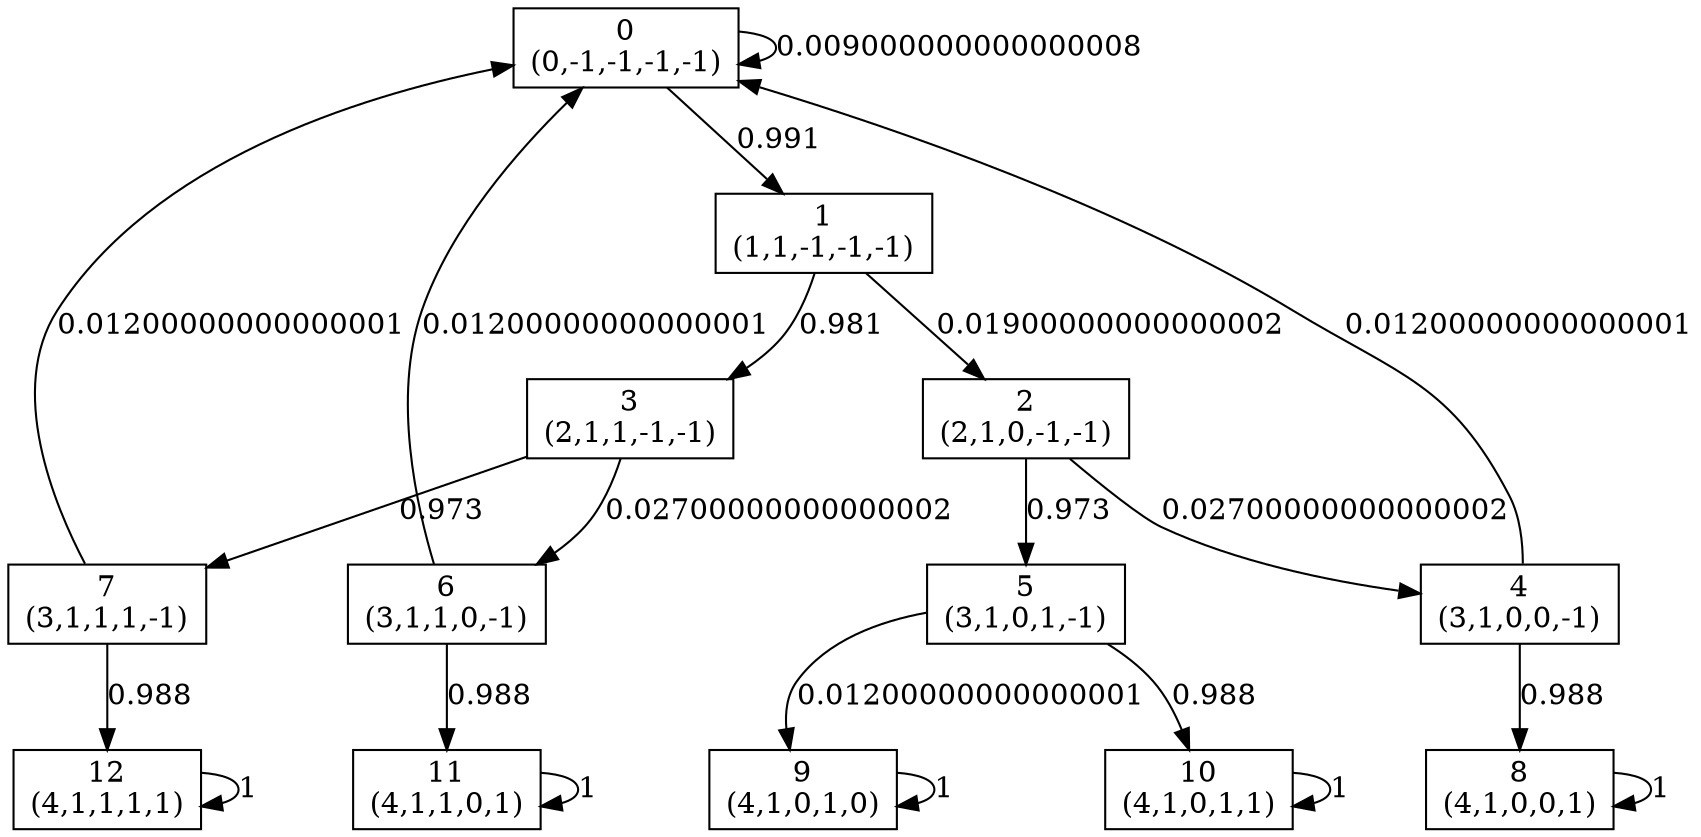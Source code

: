 digraph P {
node [shape=box];
0 -> 0 [ label="0.009000000000000008" ];
0 -> 1 [ label="0.991" ];
1 -> 2 [ label="0.01900000000000002" ];
1 -> 3 [ label="0.981" ];
2 -> 4 [ label="0.02700000000000002" ];
2 -> 5 [ label="0.973" ];
3 -> 6 [ label="0.02700000000000002" ];
3 -> 7 [ label="0.973" ];
4 -> 0 [ label="0.01200000000000001" ];
4 -> 8 [ label="0.988" ];
5 -> 9 [ label="0.01200000000000001" ];
5 -> 10 [ label="0.988" ];
6 -> 0 [ label="0.01200000000000001" ];
6 -> 11 [ label="0.988" ];
7 -> 0 [ label="0.01200000000000001" ];
7 -> 12 [ label="0.988" ];
8 -> 8 [ label="1" ];
9 -> 9 [ label="1" ];
10 -> 10 [ label="1" ];
11 -> 11 [ label="1" ];
12 -> 12 [ label="1" ];
0 [label="0\n(0,-1,-1,-1,-1)"];
1 [label="1\n(1,1,-1,-1,-1)"];
2 [label="2\n(2,1,0,-1,-1)"];
3 [label="3\n(2,1,1,-1,-1)"];
4 [label="4\n(3,1,0,0,-1)"];
5 [label="5\n(3,1,0,1,-1)"];
6 [label="6\n(3,1,1,0,-1)"];
7 [label="7\n(3,1,1,1,-1)"];
8 [label="8\n(4,1,0,0,1)"];
9 [label="9\n(4,1,0,1,0)"];
10 [label="10\n(4,1,0,1,1)"];
11 [label="11\n(4,1,1,0,1)"];
12 [label="12\n(4,1,1,1,1)"];
}
